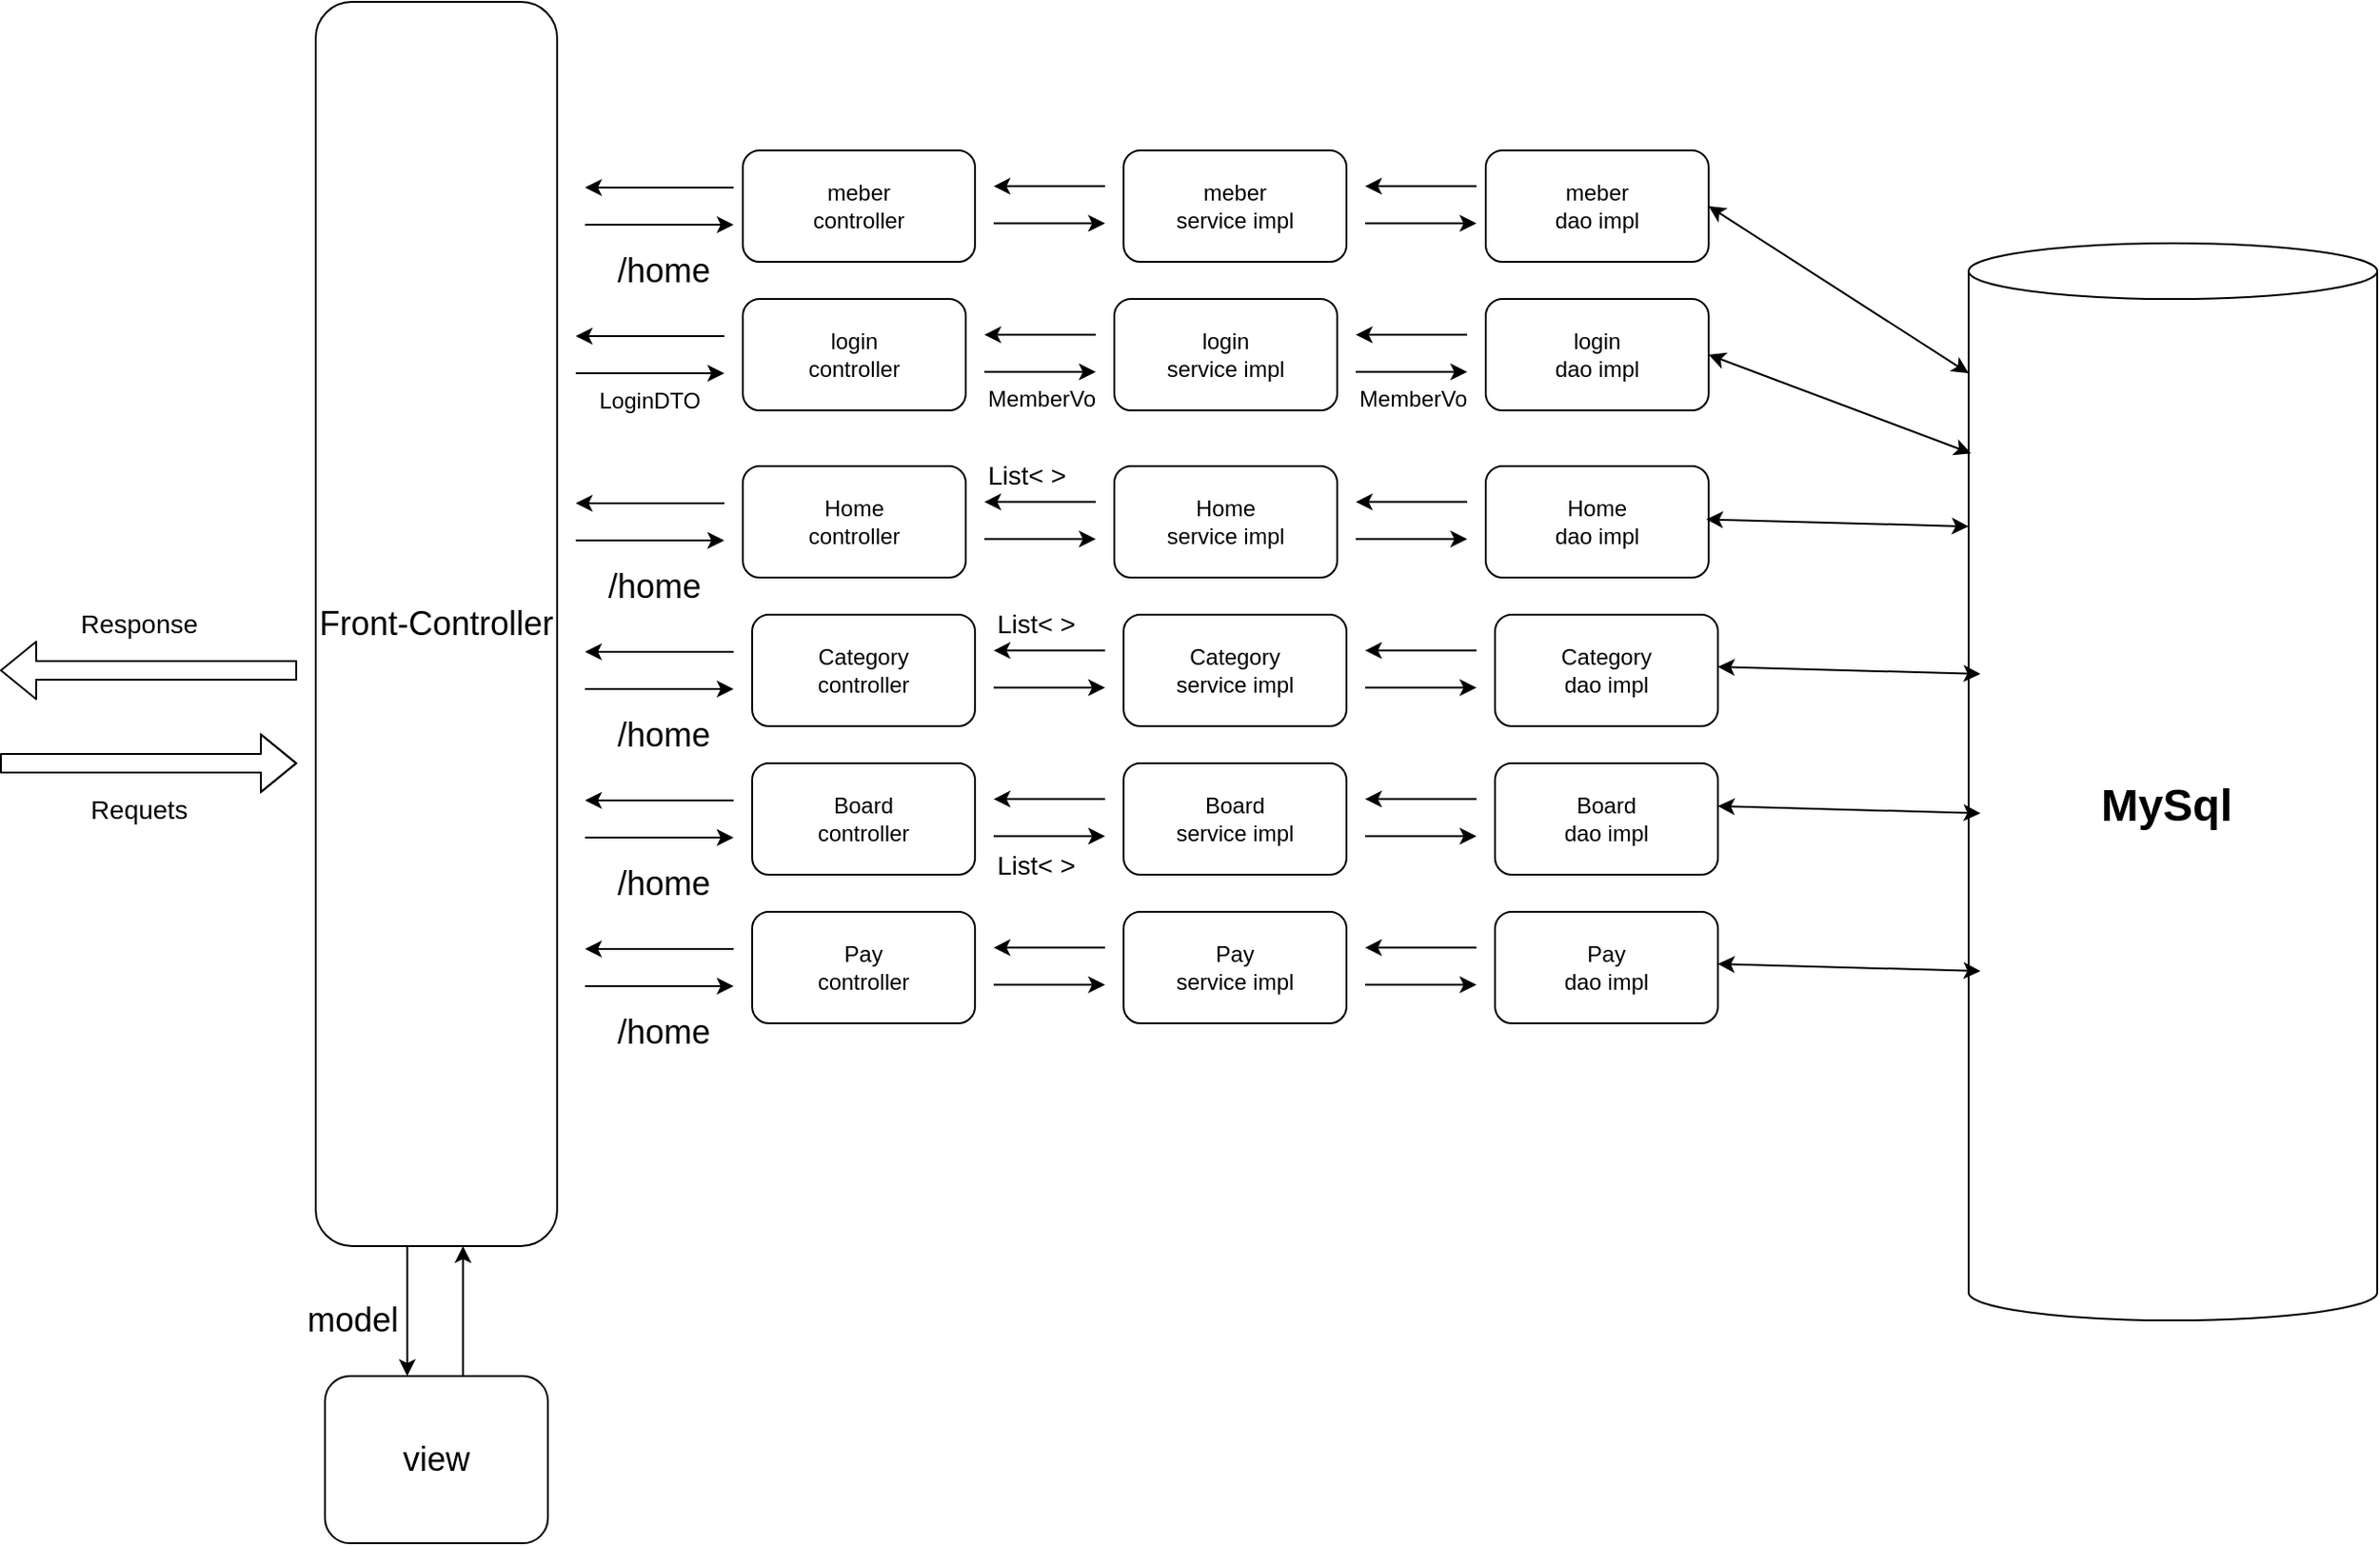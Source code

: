 <mxfile version="14.2.2" type="github">
  <diagram name="Page-1" id="5f0bae14-7c28-e335-631c-24af17079c00">
    <mxGraphModel dx="1483" dy="1686" grid="1" gridSize="10" guides="1" tooltips="1" connect="1" arrows="1" fold="1" page="1" pageScale="1" pageWidth="1100" pageHeight="850" background="#ffffff" math="0" shadow="0">
      <root>
        <mxCell id="0" />
        <mxCell id="1" parent="0" />
        <mxCell id="lNIlCz6gBxkz11Pt6Cn--1" value="&lt;font style=&quot;font-size: 18px&quot;&gt;Front-Controller&lt;/font&gt;" style="rounded=1;whiteSpace=wrap;html=1;" parent="1" vertex="1">
          <mxGeometry x="180" y="-80" width="130" height="670" as="geometry" />
        </mxCell>
        <mxCell id="lNIlCz6gBxkz11Pt6Cn--2" value="" style="shape=flexArrow;endArrow=classic;html=1;" parent="1" edge="1">
          <mxGeometry width="50" height="50" relative="1" as="geometry">
            <mxPoint x="10" y="330" as="sourcePoint" />
            <mxPoint x="170" y="330" as="targetPoint" />
            <Array as="points">
              <mxPoint x="110" y="330" />
            </Array>
          </mxGeometry>
        </mxCell>
        <mxCell id="lNIlCz6gBxkz11Pt6Cn--3" value="" style="shape=flexArrow;endArrow=classic;html=1;" parent="1" edge="1">
          <mxGeometry width="50" height="50" relative="1" as="geometry">
            <mxPoint x="170" y="280" as="sourcePoint" />
            <mxPoint x="10" y="280" as="targetPoint" />
          </mxGeometry>
        </mxCell>
        <mxCell id="lNIlCz6gBxkz11Pt6Cn--6" value="&lt;font style=&quot;font-size: 14px&quot;&gt;Requets&lt;/font&gt;" style="text;html=1;strokeColor=none;fillColor=none;align=center;verticalAlign=middle;whiteSpace=wrap;rounded=0;" parent="1" vertex="1">
          <mxGeometry x="10" y="340" width="150" height="30" as="geometry" />
        </mxCell>
        <mxCell id="lNIlCz6gBxkz11Pt6Cn--7" value="&lt;font style=&quot;font-size: 14px&quot;&gt;Response&lt;/font&gt;" style="text;html=1;strokeColor=none;fillColor=none;align=center;verticalAlign=middle;whiteSpace=wrap;rounded=0;" parent="1" vertex="1">
          <mxGeometry x="10" y="240" width="150" height="30" as="geometry" />
        </mxCell>
        <mxCell id="lNIlCz6gBxkz11Pt6Cn--12" value="" style="endArrow=classic;html=1;" parent="1" edge="1">
          <mxGeometry width="50" height="50" relative="1" as="geometry">
            <mxPoint x="400" y="190" as="sourcePoint" />
            <mxPoint x="320" y="190" as="targetPoint" />
          </mxGeometry>
        </mxCell>
        <mxCell id="5DgXqWJLJcrJSc8MpIkA-1" value="&lt;font style=&quot;font-size: 18px&quot;&gt;view&lt;/font&gt;" style="rounded=1;whiteSpace=wrap;html=1;" vertex="1" parent="1">
          <mxGeometry x="185" y="660" width="120" height="90" as="geometry" />
        </mxCell>
        <mxCell id="5DgXqWJLJcrJSc8MpIkA-2" value="" style="endArrow=classic;html=1;" edge="1" parent="1">
          <mxGeometry width="50" height="50" relative="1" as="geometry">
            <mxPoint x="320" y="210" as="sourcePoint" />
            <mxPoint x="400" y="210" as="targetPoint" />
          </mxGeometry>
        </mxCell>
        <mxCell id="5DgXqWJLJcrJSc8MpIkA-3" value="" style="endArrow=classic;html=1;" edge="1" parent="1">
          <mxGeometry width="50" height="50" relative="1" as="geometry">
            <mxPoint x="259.29" y="660" as="sourcePoint" />
            <mxPoint x="259.29" y="590" as="targetPoint" />
          </mxGeometry>
        </mxCell>
        <mxCell id="5DgXqWJLJcrJSc8MpIkA-4" value="" style="endArrow=classic;html=1;" edge="1" parent="1">
          <mxGeometry width="50" height="50" relative="1" as="geometry">
            <mxPoint x="229.29" y="590" as="sourcePoint" />
            <mxPoint x="229.29" y="660" as="targetPoint" />
          </mxGeometry>
        </mxCell>
        <mxCell id="5DgXqWJLJcrJSc8MpIkA-7" value="&lt;font style=&quot;font-size: 18px&quot;&gt;model&lt;/font&gt;" style="text;html=1;strokeColor=none;fillColor=none;align=center;verticalAlign=middle;whiteSpace=wrap;rounded=0;" vertex="1" parent="1">
          <mxGeometry x="180" y="620" width="40" height="20" as="geometry" />
        </mxCell>
        <mxCell id="5DgXqWJLJcrJSc8MpIkA-10" value="Home&lt;br&gt;controller" style="rounded=1;whiteSpace=wrap;html=1;" vertex="1" parent="1">
          <mxGeometry x="410" y="170" width="120" height="60" as="geometry" />
        </mxCell>
        <mxCell id="5DgXqWJLJcrJSc8MpIkA-11" value="&lt;font style=&quot;font-size: 18px&quot;&gt;/home&lt;/font&gt;" style="text;html=1;strokeColor=none;fillColor=none;align=center;verticalAlign=middle;whiteSpace=wrap;rounded=0;" vertex="1" parent="1">
          <mxGeometry x="335" y="220" width="55" height="30" as="geometry" />
        </mxCell>
        <mxCell id="5DgXqWJLJcrJSc8MpIkA-12" value="" style="endArrow=classic;html=1;" edge="1" parent="1">
          <mxGeometry width="50" height="50" relative="1" as="geometry">
            <mxPoint x="400" y="100" as="sourcePoint" />
            <mxPoint x="320" y="100" as="targetPoint" />
          </mxGeometry>
        </mxCell>
        <mxCell id="5DgXqWJLJcrJSc8MpIkA-13" value="" style="endArrow=classic;html=1;" edge="1" parent="1">
          <mxGeometry width="50" height="50" relative="1" as="geometry">
            <mxPoint x="320" y="120" as="sourcePoint" />
            <mxPoint x="400" y="120" as="targetPoint" />
          </mxGeometry>
        </mxCell>
        <mxCell id="5DgXqWJLJcrJSc8MpIkA-14" value="login&lt;br&gt;controller" style="rounded=1;whiteSpace=wrap;html=1;" vertex="1" parent="1">
          <mxGeometry x="410" y="80" width="120" height="60" as="geometry" />
        </mxCell>
        <mxCell id="5DgXqWJLJcrJSc8MpIkA-17" value="login &lt;br&gt;service impl" style="rounded=1;whiteSpace=wrap;html=1;" vertex="1" parent="1">
          <mxGeometry x="610" y="80" width="120" height="60" as="geometry" />
        </mxCell>
        <mxCell id="5DgXqWJLJcrJSc8MpIkA-22" value="login&lt;br&gt;dao impl" style="rounded=1;whiteSpace=wrap;html=1;" vertex="1" parent="1">
          <mxGeometry x="810" y="80" width="120" height="60" as="geometry" />
        </mxCell>
        <mxCell id="5DgXqWJLJcrJSc8MpIkA-24" value="" style="endArrow=classic;html=1;" edge="1" parent="1">
          <mxGeometry width="50" height="50" relative="1" as="geometry">
            <mxPoint x="600" y="99.29" as="sourcePoint" />
            <mxPoint x="540" y="99.29" as="targetPoint" />
          </mxGeometry>
        </mxCell>
        <mxCell id="5DgXqWJLJcrJSc8MpIkA-25" value="" style="endArrow=classic;html=1;" edge="1" parent="1">
          <mxGeometry width="50" height="50" relative="1" as="geometry">
            <mxPoint x="540" y="119.29" as="sourcePoint" />
            <mxPoint x="600" y="119.29" as="targetPoint" />
          </mxGeometry>
        </mxCell>
        <mxCell id="5DgXqWJLJcrJSc8MpIkA-29" value="" style="endArrow=classic;html=1;" edge="1" parent="1">
          <mxGeometry width="50" height="50" relative="1" as="geometry">
            <mxPoint x="800" y="99.29" as="sourcePoint" />
            <mxPoint x="740" y="99.29" as="targetPoint" />
          </mxGeometry>
        </mxCell>
        <mxCell id="5DgXqWJLJcrJSc8MpIkA-30" value="" style="endArrow=classic;html=1;" edge="1" parent="1">
          <mxGeometry width="50" height="50" relative="1" as="geometry">
            <mxPoint x="740" y="119.29" as="sourcePoint" />
            <mxPoint x="800" y="119.29" as="targetPoint" />
          </mxGeometry>
        </mxCell>
        <mxCell id="5DgXqWJLJcrJSc8MpIkA-31" value="Home&lt;br&gt;service impl" style="rounded=1;whiteSpace=wrap;html=1;" vertex="1" parent="1">
          <mxGeometry x="610" y="170" width="120" height="60" as="geometry" />
        </mxCell>
        <mxCell id="5DgXqWJLJcrJSc8MpIkA-32" value="Home&lt;br&gt;dao impl" style="rounded=1;whiteSpace=wrap;html=1;" vertex="1" parent="1">
          <mxGeometry x="810" y="170" width="120" height="60" as="geometry" />
        </mxCell>
        <mxCell id="5DgXqWJLJcrJSc8MpIkA-33" value="" style="endArrow=classic;html=1;" edge="1" parent="1">
          <mxGeometry width="50" height="50" relative="1" as="geometry">
            <mxPoint x="600" y="189.29" as="sourcePoint" />
            <mxPoint x="540" y="189.29" as="targetPoint" />
          </mxGeometry>
        </mxCell>
        <mxCell id="5DgXqWJLJcrJSc8MpIkA-34" value="" style="endArrow=classic;html=1;" edge="1" parent="1">
          <mxGeometry width="50" height="50" relative="1" as="geometry">
            <mxPoint x="540" y="209.29" as="sourcePoint" />
            <mxPoint x="600" y="209.29" as="targetPoint" />
          </mxGeometry>
        </mxCell>
        <mxCell id="5DgXqWJLJcrJSc8MpIkA-35" value="" style="endArrow=classic;html=1;" edge="1" parent="1">
          <mxGeometry width="50" height="50" relative="1" as="geometry">
            <mxPoint x="800" y="189.29" as="sourcePoint" />
            <mxPoint x="740" y="189.29" as="targetPoint" />
          </mxGeometry>
        </mxCell>
        <mxCell id="5DgXqWJLJcrJSc8MpIkA-36" value="" style="endArrow=classic;html=1;" edge="1" parent="1">
          <mxGeometry width="50" height="50" relative="1" as="geometry">
            <mxPoint x="740" y="209.29" as="sourcePoint" />
            <mxPoint x="800" y="209.29" as="targetPoint" />
          </mxGeometry>
        </mxCell>
        <mxCell id="5DgXqWJLJcrJSc8MpIkA-37" value="LoginDTO" style="text;html=1;strokeColor=none;fillColor=none;align=center;verticalAlign=middle;whiteSpace=wrap;rounded=0;" vertex="1" parent="1">
          <mxGeometry x="325" y="120" width="70" height="30" as="geometry" />
        </mxCell>
        <mxCell id="5DgXqWJLJcrJSc8MpIkA-41" value="MemberVo" style="text;whiteSpace=wrap;html=1;" vertex="1" parent="1">
          <mxGeometry x="740" y="120" width="80" height="30" as="geometry" />
        </mxCell>
        <mxCell id="5DgXqWJLJcrJSc8MpIkA-42" value="MemberVo" style="text;whiteSpace=wrap;html=1;" vertex="1" parent="1">
          <mxGeometry x="540" y="120" width="80" height="30" as="geometry" />
        </mxCell>
        <mxCell id="5DgXqWJLJcrJSc8MpIkA-44" value="&lt;b&gt;&lt;font style=&quot;font-size: 24px&quot;&gt;MySql&amp;nbsp;&lt;/font&gt;&lt;/b&gt;" style="shape=cylinder3;whiteSpace=wrap;html=1;boundedLbl=1;backgroundOutline=1;size=15;" vertex="1" parent="1">
          <mxGeometry x="1070" y="50" width="220" height="580" as="geometry" />
        </mxCell>
        <mxCell id="5DgXqWJLJcrJSc8MpIkA-47" value="&lt;font style=&quot;font-size: 14px&quot;&gt;List&amp;lt; &amp;gt;&lt;/font&gt;" style="text;whiteSpace=wrap;html=1;" vertex="1" parent="1">
          <mxGeometry x="540" y="160" width="70" height="30" as="geometry" />
        </mxCell>
        <mxCell id="5DgXqWJLJcrJSc8MpIkA-48" value="" style="endArrow=classic;startArrow=classic;html=1;entryX=0.006;entryY=0.195;entryDx=0;entryDy=0;entryPerimeter=0;exitX=1;exitY=0.5;exitDx=0;exitDy=0;" edge="1" parent="1" source="5DgXqWJLJcrJSc8MpIkA-22" target="5DgXqWJLJcrJSc8MpIkA-44">
          <mxGeometry width="50" height="50" relative="1" as="geometry">
            <mxPoint x="930" y="90" as="sourcePoint" />
            <mxPoint x="980" y="40" as="targetPoint" />
          </mxGeometry>
        </mxCell>
        <mxCell id="5DgXqWJLJcrJSc8MpIkA-49" value="" style="endArrow=classic;startArrow=classic;html=1;entryX=0;entryY=0;entryDx=0;entryDy=152.5;entryPerimeter=0;" edge="1" parent="1" target="5DgXqWJLJcrJSc8MpIkA-44">
          <mxGeometry width="50" height="50" relative="1" as="geometry">
            <mxPoint x="928.68" y="198.66" as="sourcePoint" />
            <mxPoint x="1070.0" y="230.0" as="targetPoint" />
          </mxGeometry>
        </mxCell>
        <mxCell id="5DgXqWJLJcrJSc8MpIkA-50" value="" style="endArrow=classic;html=1;" edge="1" parent="1">
          <mxGeometry width="50" height="50" relative="1" as="geometry">
            <mxPoint x="405" y="270" as="sourcePoint" />
            <mxPoint x="325" y="270" as="targetPoint" />
          </mxGeometry>
        </mxCell>
        <mxCell id="5DgXqWJLJcrJSc8MpIkA-51" value="" style="endArrow=classic;html=1;" edge="1" parent="1">
          <mxGeometry width="50" height="50" relative="1" as="geometry">
            <mxPoint x="325" y="290" as="sourcePoint" />
            <mxPoint x="405" y="290" as="targetPoint" />
          </mxGeometry>
        </mxCell>
        <mxCell id="5DgXqWJLJcrJSc8MpIkA-52" value="Category&lt;br&gt;controller" style="rounded=1;whiteSpace=wrap;html=1;" vertex="1" parent="1">
          <mxGeometry x="415" y="250" width="120" height="60" as="geometry" />
        </mxCell>
        <mxCell id="5DgXqWJLJcrJSc8MpIkA-53" value="&lt;font style=&quot;font-size: 18px&quot;&gt;/home&lt;/font&gt;" style="text;html=1;strokeColor=none;fillColor=none;align=center;verticalAlign=middle;whiteSpace=wrap;rounded=0;" vertex="1" parent="1">
          <mxGeometry x="340" y="300" width="55" height="30" as="geometry" />
        </mxCell>
        <mxCell id="5DgXqWJLJcrJSc8MpIkA-54" value="Category&lt;br&gt;service impl" style="rounded=1;whiteSpace=wrap;html=1;" vertex="1" parent="1">
          <mxGeometry x="615" y="250" width="120" height="60" as="geometry" />
        </mxCell>
        <mxCell id="5DgXqWJLJcrJSc8MpIkA-55" value="Category&lt;br&gt;dao impl" style="rounded=1;whiteSpace=wrap;html=1;" vertex="1" parent="1">
          <mxGeometry x="815" y="250" width="120" height="60" as="geometry" />
        </mxCell>
        <mxCell id="5DgXqWJLJcrJSc8MpIkA-56" value="" style="endArrow=classic;html=1;" edge="1" parent="1">
          <mxGeometry width="50" height="50" relative="1" as="geometry">
            <mxPoint x="605" y="269.29" as="sourcePoint" />
            <mxPoint x="545" y="269.29" as="targetPoint" />
          </mxGeometry>
        </mxCell>
        <mxCell id="5DgXqWJLJcrJSc8MpIkA-57" value="" style="endArrow=classic;html=1;" edge="1" parent="1">
          <mxGeometry width="50" height="50" relative="1" as="geometry">
            <mxPoint x="545" y="289.29" as="sourcePoint" />
            <mxPoint x="605" y="289.29" as="targetPoint" />
          </mxGeometry>
        </mxCell>
        <mxCell id="5DgXqWJLJcrJSc8MpIkA-58" value="" style="endArrow=classic;html=1;" edge="1" parent="1">
          <mxGeometry width="50" height="50" relative="1" as="geometry">
            <mxPoint x="805" y="269.29" as="sourcePoint" />
            <mxPoint x="745" y="269.29" as="targetPoint" />
          </mxGeometry>
        </mxCell>
        <mxCell id="5DgXqWJLJcrJSc8MpIkA-59" value="" style="endArrow=classic;html=1;" edge="1" parent="1">
          <mxGeometry width="50" height="50" relative="1" as="geometry">
            <mxPoint x="745" y="289.29" as="sourcePoint" />
            <mxPoint x="805" y="289.29" as="targetPoint" />
          </mxGeometry>
        </mxCell>
        <mxCell id="5DgXqWJLJcrJSc8MpIkA-60" value="&lt;font style=&quot;font-size: 14px&quot;&gt;List&amp;lt; &amp;gt;&lt;/font&gt;" style="text;whiteSpace=wrap;html=1;" vertex="1" parent="1">
          <mxGeometry x="545" y="240" width="70" height="30" as="geometry" />
        </mxCell>
        <mxCell id="5DgXqWJLJcrJSc8MpIkA-61" value="" style="endArrow=classic;html=1;" edge="1" parent="1">
          <mxGeometry width="50" height="50" relative="1" as="geometry">
            <mxPoint x="405" y="350" as="sourcePoint" />
            <mxPoint x="325" y="350" as="targetPoint" />
          </mxGeometry>
        </mxCell>
        <mxCell id="5DgXqWJLJcrJSc8MpIkA-62" value="" style="endArrow=classic;html=1;" edge="1" parent="1">
          <mxGeometry width="50" height="50" relative="1" as="geometry">
            <mxPoint x="325" y="370" as="sourcePoint" />
            <mxPoint x="405" y="370" as="targetPoint" />
          </mxGeometry>
        </mxCell>
        <mxCell id="5DgXqWJLJcrJSc8MpIkA-63" value="Board&lt;br&gt;controller" style="rounded=1;whiteSpace=wrap;html=1;" vertex="1" parent="1">
          <mxGeometry x="415" y="330" width="120" height="60" as="geometry" />
        </mxCell>
        <mxCell id="5DgXqWJLJcrJSc8MpIkA-64" value="&lt;font style=&quot;font-size: 18px&quot;&gt;/home&lt;/font&gt;" style="text;html=1;strokeColor=none;fillColor=none;align=center;verticalAlign=middle;whiteSpace=wrap;rounded=0;" vertex="1" parent="1">
          <mxGeometry x="340" y="380" width="55" height="30" as="geometry" />
        </mxCell>
        <mxCell id="5DgXqWJLJcrJSc8MpIkA-65" value="Board&lt;br&gt;service impl" style="rounded=1;whiteSpace=wrap;html=1;" vertex="1" parent="1">
          <mxGeometry x="615" y="330" width="120" height="60" as="geometry" />
        </mxCell>
        <mxCell id="5DgXqWJLJcrJSc8MpIkA-66" value="Board&lt;br&gt;dao impl" style="rounded=1;whiteSpace=wrap;html=1;" vertex="1" parent="1">
          <mxGeometry x="815" y="330" width="120" height="60" as="geometry" />
        </mxCell>
        <mxCell id="5DgXqWJLJcrJSc8MpIkA-67" value="" style="endArrow=classic;html=1;" edge="1" parent="1">
          <mxGeometry width="50" height="50" relative="1" as="geometry">
            <mxPoint x="605" y="349.29" as="sourcePoint" />
            <mxPoint x="545" y="349.29" as="targetPoint" />
          </mxGeometry>
        </mxCell>
        <mxCell id="5DgXqWJLJcrJSc8MpIkA-68" value="" style="endArrow=classic;html=1;" edge="1" parent="1">
          <mxGeometry width="50" height="50" relative="1" as="geometry">
            <mxPoint x="545" y="369.29" as="sourcePoint" />
            <mxPoint x="605" y="369.29" as="targetPoint" />
          </mxGeometry>
        </mxCell>
        <mxCell id="5DgXqWJLJcrJSc8MpIkA-69" value="" style="endArrow=classic;html=1;" edge="1" parent="1">
          <mxGeometry width="50" height="50" relative="1" as="geometry">
            <mxPoint x="805" y="349.29" as="sourcePoint" />
            <mxPoint x="745" y="349.29" as="targetPoint" />
          </mxGeometry>
        </mxCell>
        <mxCell id="5DgXqWJLJcrJSc8MpIkA-70" value="" style="endArrow=classic;html=1;" edge="1" parent="1">
          <mxGeometry width="50" height="50" relative="1" as="geometry">
            <mxPoint x="745" y="369.29" as="sourcePoint" />
            <mxPoint x="805" y="369.29" as="targetPoint" />
          </mxGeometry>
        </mxCell>
        <mxCell id="5DgXqWJLJcrJSc8MpIkA-71" value="&lt;font style=&quot;font-size: 14px&quot;&gt;List&amp;lt; &amp;gt;&lt;/font&gt;" style="text;whiteSpace=wrap;html=1;" vertex="1" parent="1">
          <mxGeometry x="545" y="370" width="70" height="30" as="geometry" />
        </mxCell>
        <mxCell id="5DgXqWJLJcrJSc8MpIkA-73" value="" style="endArrow=classic;html=1;" edge="1" parent="1">
          <mxGeometry width="50" height="50" relative="1" as="geometry">
            <mxPoint x="405" y="430" as="sourcePoint" />
            <mxPoint x="325" y="430" as="targetPoint" />
          </mxGeometry>
        </mxCell>
        <mxCell id="5DgXqWJLJcrJSc8MpIkA-74" value="" style="endArrow=classic;html=1;" edge="1" parent="1">
          <mxGeometry width="50" height="50" relative="1" as="geometry">
            <mxPoint x="325" y="450" as="sourcePoint" />
            <mxPoint x="405" y="450" as="targetPoint" />
          </mxGeometry>
        </mxCell>
        <mxCell id="5DgXqWJLJcrJSc8MpIkA-75" value="Pay&lt;br&gt;controller" style="rounded=1;whiteSpace=wrap;html=1;" vertex="1" parent="1">
          <mxGeometry x="415" y="410" width="120" height="60" as="geometry" />
        </mxCell>
        <mxCell id="5DgXqWJLJcrJSc8MpIkA-76" value="&lt;font style=&quot;font-size: 18px&quot;&gt;/home&lt;/font&gt;" style="text;html=1;strokeColor=none;fillColor=none;align=center;verticalAlign=middle;whiteSpace=wrap;rounded=0;" vertex="1" parent="1">
          <mxGeometry x="340" y="460" width="55" height="30" as="geometry" />
        </mxCell>
        <mxCell id="5DgXqWJLJcrJSc8MpIkA-77" value="Pay&lt;br&gt;service impl" style="rounded=1;whiteSpace=wrap;html=1;" vertex="1" parent="1">
          <mxGeometry x="615" y="410" width="120" height="60" as="geometry" />
        </mxCell>
        <mxCell id="5DgXqWJLJcrJSc8MpIkA-78" value="Pay&lt;br&gt;dao impl" style="rounded=1;whiteSpace=wrap;html=1;" vertex="1" parent="1">
          <mxGeometry x="815" y="410" width="120" height="60" as="geometry" />
        </mxCell>
        <mxCell id="5DgXqWJLJcrJSc8MpIkA-79" value="" style="endArrow=classic;html=1;" edge="1" parent="1">
          <mxGeometry width="50" height="50" relative="1" as="geometry">
            <mxPoint x="605" y="429.29" as="sourcePoint" />
            <mxPoint x="545" y="429.29" as="targetPoint" />
          </mxGeometry>
        </mxCell>
        <mxCell id="5DgXqWJLJcrJSc8MpIkA-80" value="" style="endArrow=classic;html=1;" edge="1" parent="1">
          <mxGeometry width="50" height="50" relative="1" as="geometry">
            <mxPoint x="545" y="449.29" as="sourcePoint" />
            <mxPoint x="605" y="449.29" as="targetPoint" />
          </mxGeometry>
        </mxCell>
        <mxCell id="5DgXqWJLJcrJSc8MpIkA-81" value="" style="endArrow=classic;html=1;" edge="1" parent="1">
          <mxGeometry width="50" height="50" relative="1" as="geometry">
            <mxPoint x="805" y="429.29" as="sourcePoint" />
            <mxPoint x="745" y="429.29" as="targetPoint" />
          </mxGeometry>
        </mxCell>
        <mxCell id="5DgXqWJLJcrJSc8MpIkA-82" value="" style="endArrow=classic;html=1;" edge="1" parent="1">
          <mxGeometry width="50" height="50" relative="1" as="geometry">
            <mxPoint x="745" y="449.29" as="sourcePoint" />
            <mxPoint x="805" y="449.29" as="targetPoint" />
          </mxGeometry>
        </mxCell>
        <mxCell id="5DgXqWJLJcrJSc8MpIkA-93" value="" style="endArrow=classic;html=1;" edge="1" parent="1">
          <mxGeometry width="50" height="50" relative="1" as="geometry">
            <mxPoint x="405" y="20" as="sourcePoint" />
            <mxPoint x="325" y="20" as="targetPoint" />
          </mxGeometry>
        </mxCell>
        <mxCell id="5DgXqWJLJcrJSc8MpIkA-94" value="" style="endArrow=classic;html=1;" edge="1" parent="1">
          <mxGeometry width="50" height="50" relative="1" as="geometry">
            <mxPoint x="325" y="40" as="sourcePoint" />
            <mxPoint x="405" y="40" as="targetPoint" />
          </mxGeometry>
        </mxCell>
        <mxCell id="5DgXqWJLJcrJSc8MpIkA-95" value="meber&lt;br&gt;controller" style="rounded=1;whiteSpace=wrap;html=1;" vertex="1" parent="1">
          <mxGeometry x="410" width="125" height="60" as="geometry" />
        </mxCell>
        <mxCell id="5DgXqWJLJcrJSc8MpIkA-96" value="&lt;font style=&quot;font-size: 18px&quot;&gt;/home&lt;/font&gt;" style="text;html=1;strokeColor=none;fillColor=none;align=center;verticalAlign=middle;whiteSpace=wrap;rounded=0;" vertex="1" parent="1">
          <mxGeometry x="340" y="50" width="55" height="30" as="geometry" />
        </mxCell>
        <mxCell id="5DgXqWJLJcrJSc8MpIkA-97" value="meber&lt;br&gt;service impl" style="rounded=1;whiteSpace=wrap;html=1;" vertex="1" parent="1">
          <mxGeometry x="615" width="120" height="60" as="geometry" />
        </mxCell>
        <mxCell id="5DgXqWJLJcrJSc8MpIkA-98" value="meber&lt;br&gt;dao impl" style="rounded=1;whiteSpace=wrap;html=1;" vertex="1" parent="1">
          <mxGeometry x="810" width="120" height="60" as="geometry" />
        </mxCell>
        <mxCell id="5DgXqWJLJcrJSc8MpIkA-99" value="" style="endArrow=classic;html=1;" edge="1" parent="1">
          <mxGeometry width="50" height="50" relative="1" as="geometry">
            <mxPoint x="605" y="19.29" as="sourcePoint" />
            <mxPoint x="545" y="19.29" as="targetPoint" />
          </mxGeometry>
        </mxCell>
        <mxCell id="5DgXqWJLJcrJSc8MpIkA-100" value="" style="endArrow=classic;html=1;" edge="1" parent="1">
          <mxGeometry width="50" height="50" relative="1" as="geometry">
            <mxPoint x="545" y="39.29" as="sourcePoint" />
            <mxPoint x="605" y="39.29" as="targetPoint" />
          </mxGeometry>
        </mxCell>
        <mxCell id="5DgXqWJLJcrJSc8MpIkA-101" value="" style="endArrow=classic;html=1;" edge="1" parent="1">
          <mxGeometry width="50" height="50" relative="1" as="geometry">
            <mxPoint x="805" y="19.29" as="sourcePoint" />
            <mxPoint x="745" y="19.29" as="targetPoint" />
          </mxGeometry>
        </mxCell>
        <mxCell id="5DgXqWJLJcrJSc8MpIkA-102" value="" style="endArrow=classic;html=1;" edge="1" parent="1">
          <mxGeometry width="50" height="50" relative="1" as="geometry">
            <mxPoint x="745" y="39.29" as="sourcePoint" />
            <mxPoint x="805" y="39.29" as="targetPoint" />
          </mxGeometry>
        </mxCell>
        <mxCell id="5DgXqWJLJcrJSc8MpIkA-105" value="" style="endArrow=classic;startArrow=classic;html=1;" edge="1" parent="1">
          <mxGeometry width="50" height="50" relative="1" as="geometry">
            <mxPoint x="930" y="30" as="sourcePoint" />
            <mxPoint x="1070" y="120" as="targetPoint" />
          </mxGeometry>
        </mxCell>
        <mxCell id="5DgXqWJLJcrJSc8MpIkA-106" value="" style="endArrow=classic;startArrow=classic;html=1;entryX=0;entryY=0;entryDx=0;entryDy=152.5;entryPerimeter=0;" edge="1" parent="1">
          <mxGeometry width="50" height="50" relative="1" as="geometry">
            <mxPoint x="935.0" y="278.08" as="sourcePoint" />
            <mxPoint x="1076.32" y="281.92" as="targetPoint" />
          </mxGeometry>
        </mxCell>
        <mxCell id="5DgXqWJLJcrJSc8MpIkA-107" value="" style="endArrow=classic;startArrow=classic;html=1;entryX=0;entryY=0;entryDx=0;entryDy=152.5;entryPerimeter=0;" edge="1" parent="1">
          <mxGeometry width="50" height="50" relative="1" as="geometry">
            <mxPoint x="935.0" y="353.08" as="sourcePoint" />
            <mxPoint x="1076.32" y="356.92" as="targetPoint" />
          </mxGeometry>
        </mxCell>
        <mxCell id="5DgXqWJLJcrJSc8MpIkA-108" value="" style="endArrow=classic;startArrow=classic;html=1;entryX=0;entryY=0;entryDx=0;entryDy=152.5;entryPerimeter=0;" edge="1" parent="1">
          <mxGeometry width="50" height="50" relative="1" as="geometry">
            <mxPoint x="935.0" y="438.08" as="sourcePoint" />
            <mxPoint x="1076.32" y="441.92" as="targetPoint" />
          </mxGeometry>
        </mxCell>
      </root>
    </mxGraphModel>
  </diagram>
</mxfile>
